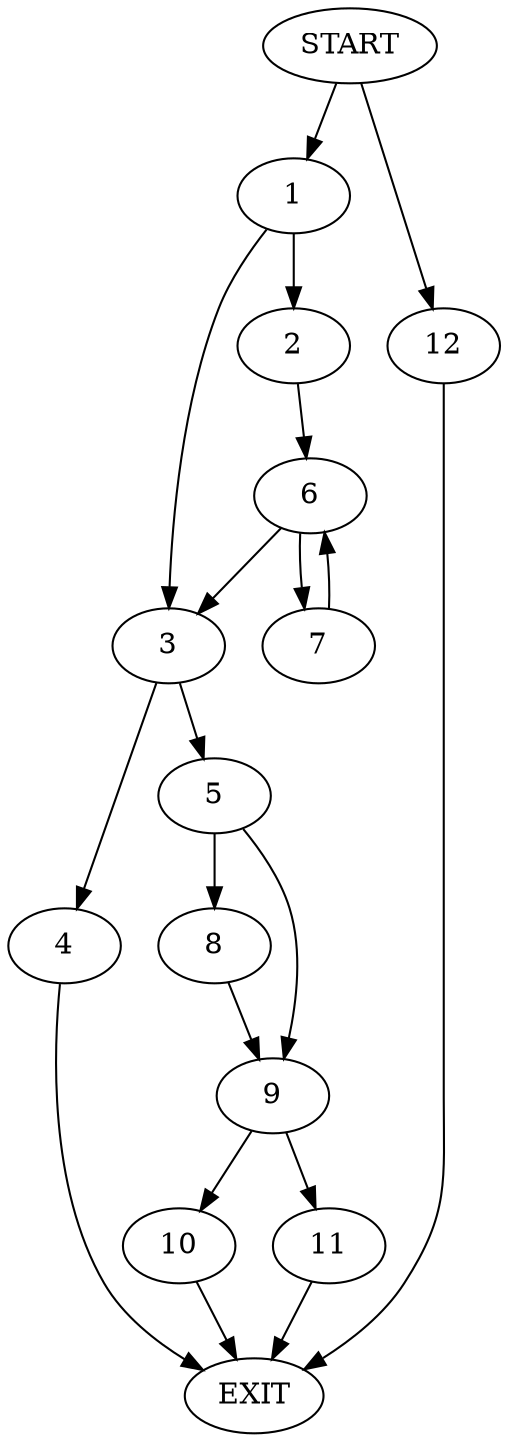digraph {
0 [label="START"]
13 [label="EXIT"]
0 -> 1
1 -> 2
1 -> 3
3 -> 4
3 -> 5
2 -> 6
6 -> 7
6 -> 3
7 -> 6
5 -> 8
5 -> 9
4 -> 13
9 -> 10
9 -> 11
8 -> 9
11 -> 13
10 -> 13
0 -> 12
12 -> 13
}
